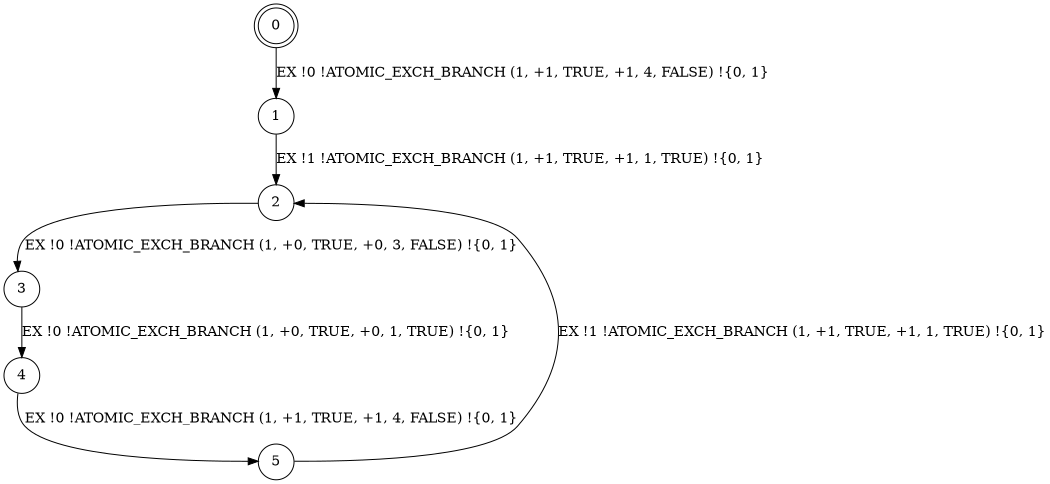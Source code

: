 digraph BCG {
size = "7, 10.5";
center = TRUE;
node [shape = circle];
0 [peripheries = 2];
0 -> 1 [label = "EX !0 !ATOMIC_EXCH_BRANCH (1, +1, TRUE, +1, 4, FALSE) !{0, 1}"];
1 -> 2 [label = "EX !1 !ATOMIC_EXCH_BRANCH (1, +1, TRUE, +1, 1, TRUE) !{0, 1}"];
2 -> 3 [label = "EX !0 !ATOMIC_EXCH_BRANCH (1, +0, TRUE, +0, 3, FALSE) !{0, 1}"];
3 -> 4 [label = "EX !0 !ATOMIC_EXCH_BRANCH (1, +0, TRUE, +0, 1, TRUE) !{0, 1}"];
4 -> 5 [label = "EX !0 !ATOMIC_EXCH_BRANCH (1, +1, TRUE, +1, 4, FALSE) !{0, 1}"];
5 -> 2 [label = "EX !1 !ATOMIC_EXCH_BRANCH (1, +1, TRUE, +1, 1, TRUE) !{0, 1}"];
}

